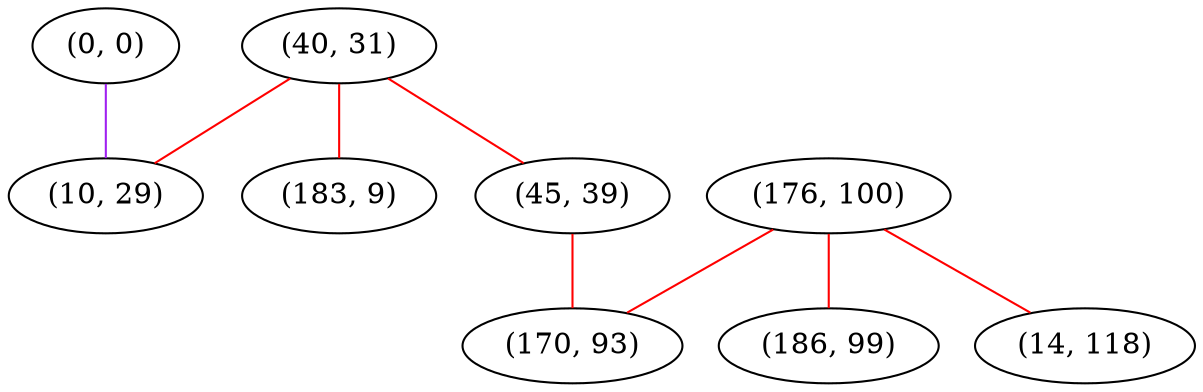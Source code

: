 graph "" {
"(0, 0)";
"(176, 100)";
"(186, 99)";
"(40, 31)";
"(183, 9)";
"(45, 39)";
"(10, 29)";
"(170, 93)";
"(14, 118)";
"(0, 0)" -- "(10, 29)"  [color=purple, key=0, weight=4];
"(176, 100)" -- "(170, 93)"  [color=red, key=0, weight=1];
"(176, 100)" -- "(186, 99)"  [color=red, key=0, weight=1];
"(176, 100)" -- "(14, 118)"  [color=red, key=0, weight=1];
"(40, 31)" -- "(10, 29)"  [color=red, key=0, weight=1];
"(40, 31)" -- "(45, 39)"  [color=red, key=0, weight=1];
"(40, 31)" -- "(183, 9)"  [color=red, key=0, weight=1];
"(45, 39)" -- "(170, 93)"  [color=red, key=0, weight=1];
}
